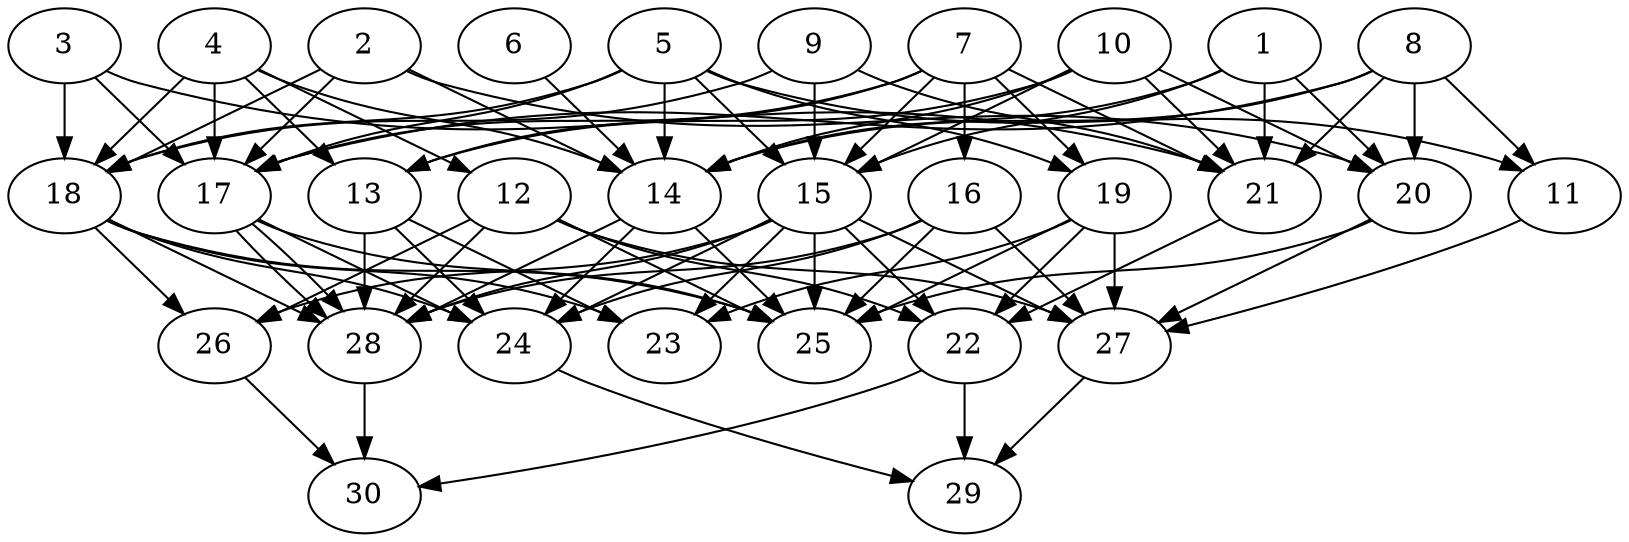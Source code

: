 // DAG automatically generated by daggen at Thu Oct  3 14:04:18 2019
// ./daggen --dot -n 30 --ccr 0.3 --fat 0.7 --regular 0.7 --density 0.7 --mindata 5242880 --maxdata 52428800 
digraph G {
  1 [size="50742613", alpha="0.03", expect_size="15222784"] 
  1 -> 14 [size ="15222784"]
  1 -> 15 [size ="15222784"]
  1 -> 20 [size ="15222784"]
  1 -> 21 [size ="15222784"]
  2 [size="94399147", alpha="0.19", expect_size="28319744"] 
  2 -> 14 [size ="28319744"]
  2 -> 17 [size ="28319744"]
  2 -> 18 [size ="28319744"]
  2 -> 20 [size ="28319744"]
  3 [size="45114027", alpha="0.12", expect_size="13534208"] 
  3 -> 17 [size ="13534208"]
  3 -> 18 [size ="13534208"]
  3 -> 21 [size ="13534208"]
  4 [size="100051627", alpha="0.03", expect_size="30015488"] 
  4 -> 12 [size ="30015488"]
  4 -> 13 [size ="30015488"]
  4 -> 14 [size ="30015488"]
  4 -> 17 [size ="30015488"]
  4 -> 18 [size ="30015488"]
  5 [size="149736107", alpha="0.10", expect_size="44920832"] 
  5 -> 11 [size ="44920832"]
  5 -> 14 [size ="44920832"]
  5 -> 15 [size ="44920832"]
  5 -> 17 [size ="44920832"]
  5 -> 18 [size ="44920832"]
  5 -> 19 [size ="44920832"]
  6 [size="110943573", alpha="0.00", expect_size="33283072"] 
  6 -> 14 [size ="33283072"]
  7 [size="118722560", alpha="0.10", expect_size="35616768"] 
  7 -> 13 [size ="35616768"]
  7 -> 15 [size ="35616768"]
  7 -> 16 [size ="35616768"]
  7 -> 17 [size ="35616768"]
  7 -> 19 [size ="35616768"]
  7 -> 21 [size ="35616768"]
  8 [size="94064640", alpha="0.11", expect_size="28219392"] 
  8 -> 11 [size ="28219392"]
  8 -> 14 [size ="28219392"]
  8 -> 17 [size ="28219392"]
  8 -> 20 [size ="28219392"]
  8 -> 21 [size ="28219392"]
  9 [size="57378133", alpha="0.17", expect_size="17213440"] 
  9 -> 15 [size ="17213440"]
  9 -> 18 [size ="17213440"]
  9 -> 21 [size ="17213440"]
  10 [size="138779307", alpha="0.17", expect_size="41633792"] 
  10 -> 13 [size ="41633792"]
  10 -> 14 [size ="41633792"]
  10 -> 15 [size ="41633792"]
  10 -> 20 [size ="41633792"]
  10 -> 21 [size ="41633792"]
  11 [size="77482667", alpha="0.07", expect_size="23244800"] 
  11 -> 27 [size ="23244800"]
  12 [size="101666133", alpha="0.04", expect_size="30499840"] 
  12 -> 22 [size ="30499840"]
  12 -> 25 [size ="30499840"]
  12 -> 26 [size ="30499840"]
  12 -> 27 [size ="30499840"]
  12 -> 28 [size ="30499840"]
  13 [size="90135893", alpha="0.03", expect_size="27040768"] 
  13 -> 23 [size ="27040768"]
  13 -> 24 [size ="27040768"]
  13 -> 28 [size ="27040768"]
  14 [size="26675200", alpha="0.04", expect_size="8002560"] 
  14 -> 24 [size ="8002560"]
  14 -> 25 [size ="8002560"]
  14 -> 28 [size ="8002560"]
  15 [size="49954133", alpha="0.11", expect_size="14986240"] 
  15 -> 22 [size ="14986240"]
  15 -> 23 [size ="14986240"]
  15 -> 24 [size ="14986240"]
  15 -> 25 [size ="14986240"]
  15 -> 26 [size ="14986240"]
  15 -> 27 [size ="14986240"]
  15 -> 28 [size ="14986240"]
  16 [size="128112640", alpha="0.09", expect_size="38433792"] 
  16 -> 24 [size ="38433792"]
  16 -> 25 [size ="38433792"]
  16 -> 27 [size ="38433792"]
  16 -> 28 [size ="38433792"]
  17 [size="130631680", alpha="0.17", expect_size="39189504"] 
  17 -> 24 [size ="39189504"]
  17 -> 25 [size ="39189504"]
  17 -> 28 [size ="39189504"]
  17 -> 28 [size ="39189504"]
  18 [size="53258240", alpha="0.12", expect_size="15977472"] 
  18 -> 23 [size ="15977472"]
  18 -> 24 [size ="15977472"]
  18 -> 25 [size ="15977472"]
  18 -> 26 [size ="15977472"]
  18 -> 28 [size ="15977472"]
  19 [size="137185280", alpha="0.17", expect_size="41155584"] 
  19 -> 22 [size ="41155584"]
  19 -> 23 [size ="41155584"]
  19 -> 25 [size ="41155584"]
  19 -> 27 [size ="41155584"]
  20 [size="113868800", alpha="0.18", expect_size="34160640"] 
  20 -> 25 [size ="34160640"]
  20 -> 27 [size ="34160640"]
  21 [size="93576533", alpha="0.02", expect_size="28072960"] 
  21 -> 22 [size ="28072960"]
  22 [size="147520853", alpha="0.17", expect_size="44256256"] 
  22 -> 29 [size ="44256256"]
  22 -> 30 [size ="44256256"]
  23 [size="23777280", alpha="0.15", expect_size="7133184"] 
  24 [size="47360000", alpha="0.04", expect_size="14208000"] 
  24 -> 29 [size ="14208000"]
  25 [size="77875200", alpha="0.09", expect_size="23362560"] 
  26 [size="164693333", alpha="0.06", expect_size="49408000"] 
  26 -> 30 [size ="49408000"]
  27 [size="81175893", alpha="0.17", expect_size="24352768"] 
  27 -> 29 [size ="24352768"]
  28 [size="59729920", alpha="0.16", expect_size="17918976"] 
  28 -> 30 [size ="17918976"]
  29 [size="153842347", alpha="0.01", expect_size="46152704"] 
  30 [size="129952427", alpha="0.02", expect_size="38985728"] 
}
